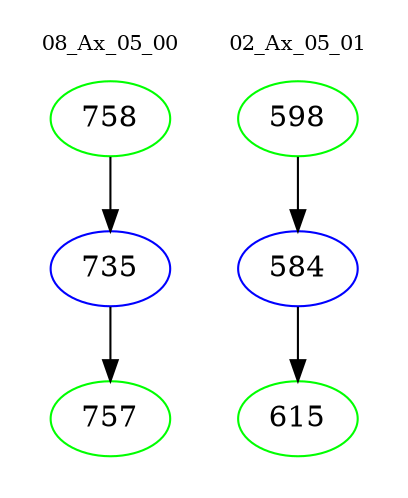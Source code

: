 digraph{
subgraph cluster_0 {
color = white
label = "08_Ax_05_00";
fontsize=10;
T0_758 [label="758", color="green"]
T0_758 -> T0_735 [color="black"]
T0_735 [label="735", color="blue"]
T0_735 -> T0_757 [color="black"]
T0_757 [label="757", color="green"]
}
subgraph cluster_1 {
color = white
label = "02_Ax_05_01";
fontsize=10;
T1_598 [label="598", color="green"]
T1_598 -> T1_584 [color="black"]
T1_584 [label="584", color="blue"]
T1_584 -> T1_615 [color="black"]
T1_615 [label="615", color="green"]
}
}
